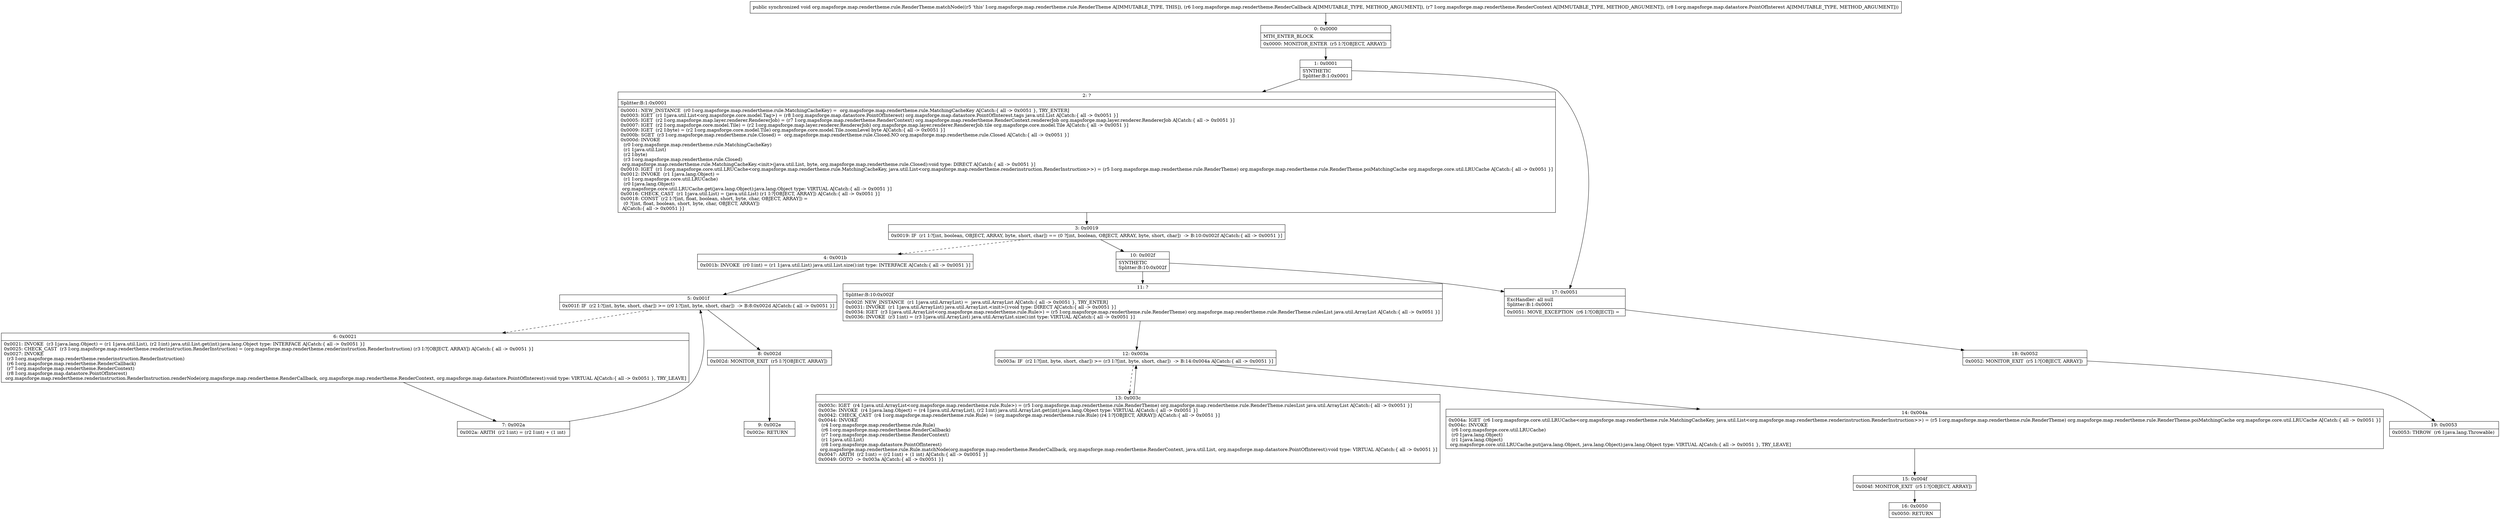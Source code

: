 digraph "CFG fororg.mapsforge.map.rendertheme.rule.RenderTheme.matchNode(Lorg\/mapsforge\/map\/rendertheme\/RenderCallback;Lorg\/mapsforge\/map\/rendertheme\/RenderContext;Lorg\/mapsforge\/map\/datastore\/PointOfInterest;)V" {
Node_0 [shape=record,label="{0\:\ 0x0000|MTH_ENTER_BLOCK\l|0x0000: MONITOR_ENTER  (r5 I:?[OBJECT, ARRAY]) \l}"];
Node_1 [shape=record,label="{1\:\ 0x0001|SYNTHETIC\lSplitter:B:1:0x0001\l}"];
Node_2 [shape=record,label="{2\:\ ?|Splitter:B:1:0x0001\l|0x0001: NEW_INSTANCE  (r0 I:org.mapsforge.map.rendertheme.rule.MatchingCacheKey) =  org.mapsforge.map.rendertheme.rule.MatchingCacheKey A[Catch:\{ all \-\> 0x0051 \}, TRY_ENTER]\l0x0003: IGET  (r1 I:java.util.List\<org.mapsforge.core.model.Tag\>) = (r8 I:org.mapsforge.map.datastore.PointOfInterest) org.mapsforge.map.datastore.PointOfInterest.tags java.util.List A[Catch:\{ all \-\> 0x0051 \}]\l0x0005: IGET  (r2 I:org.mapsforge.map.layer.renderer.RendererJob) = (r7 I:org.mapsforge.map.rendertheme.RenderContext) org.mapsforge.map.rendertheme.RenderContext.rendererJob org.mapsforge.map.layer.renderer.RendererJob A[Catch:\{ all \-\> 0x0051 \}]\l0x0007: IGET  (r2 I:org.mapsforge.core.model.Tile) = (r2 I:org.mapsforge.map.layer.renderer.RendererJob) org.mapsforge.map.layer.renderer.RendererJob.tile org.mapsforge.core.model.Tile A[Catch:\{ all \-\> 0x0051 \}]\l0x0009: IGET  (r2 I:byte) = (r2 I:org.mapsforge.core.model.Tile) org.mapsforge.core.model.Tile.zoomLevel byte A[Catch:\{ all \-\> 0x0051 \}]\l0x000b: SGET  (r3 I:org.mapsforge.map.rendertheme.rule.Closed) =  org.mapsforge.map.rendertheme.rule.Closed.NO org.mapsforge.map.rendertheme.rule.Closed A[Catch:\{ all \-\> 0x0051 \}]\l0x000d: INVOKE  \l  (r0 I:org.mapsforge.map.rendertheme.rule.MatchingCacheKey)\l  (r1 I:java.util.List)\l  (r2 I:byte)\l  (r3 I:org.mapsforge.map.rendertheme.rule.Closed)\l org.mapsforge.map.rendertheme.rule.MatchingCacheKey.\<init\>(java.util.List, byte, org.mapsforge.map.rendertheme.rule.Closed):void type: DIRECT A[Catch:\{ all \-\> 0x0051 \}]\l0x0010: IGET  (r1 I:org.mapsforge.core.util.LRUCache\<org.mapsforge.map.rendertheme.rule.MatchingCacheKey, java.util.List\<org.mapsforge.map.rendertheme.renderinstruction.RenderInstruction\>\>) = (r5 I:org.mapsforge.map.rendertheme.rule.RenderTheme) org.mapsforge.map.rendertheme.rule.RenderTheme.poiMatchingCache org.mapsforge.core.util.LRUCache A[Catch:\{ all \-\> 0x0051 \}]\l0x0012: INVOKE  (r1 I:java.lang.Object) = \l  (r1 I:org.mapsforge.core.util.LRUCache)\l  (r0 I:java.lang.Object)\l org.mapsforge.core.util.LRUCache.get(java.lang.Object):java.lang.Object type: VIRTUAL A[Catch:\{ all \-\> 0x0051 \}]\l0x0016: CHECK_CAST  (r1 I:java.util.List) = (java.util.List) (r1 I:?[OBJECT, ARRAY]) A[Catch:\{ all \-\> 0x0051 \}]\l0x0018: CONST  (r2 I:?[int, float, boolean, short, byte, char, OBJECT, ARRAY]) = \l  (0 ?[int, float, boolean, short, byte, char, OBJECT, ARRAY])\l A[Catch:\{ all \-\> 0x0051 \}]\l}"];
Node_3 [shape=record,label="{3\:\ 0x0019|0x0019: IF  (r1 I:?[int, boolean, OBJECT, ARRAY, byte, short, char]) == (0 ?[int, boolean, OBJECT, ARRAY, byte, short, char])  \-\> B:10:0x002f A[Catch:\{ all \-\> 0x0051 \}]\l}"];
Node_4 [shape=record,label="{4\:\ 0x001b|0x001b: INVOKE  (r0 I:int) = (r1 I:java.util.List) java.util.List.size():int type: INTERFACE A[Catch:\{ all \-\> 0x0051 \}]\l}"];
Node_5 [shape=record,label="{5\:\ 0x001f|0x001f: IF  (r2 I:?[int, byte, short, char]) \>= (r0 I:?[int, byte, short, char])  \-\> B:8:0x002d A[Catch:\{ all \-\> 0x0051 \}]\l}"];
Node_6 [shape=record,label="{6\:\ 0x0021|0x0021: INVOKE  (r3 I:java.lang.Object) = (r1 I:java.util.List), (r2 I:int) java.util.List.get(int):java.lang.Object type: INTERFACE A[Catch:\{ all \-\> 0x0051 \}]\l0x0025: CHECK_CAST  (r3 I:org.mapsforge.map.rendertheme.renderinstruction.RenderInstruction) = (org.mapsforge.map.rendertheme.renderinstruction.RenderInstruction) (r3 I:?[OBJECT, ARRAY]) A[Catch:\{ all \-\> 0x0051 \}]\l0x0027: INVOKE  \l  (r3 I:org.mapsforge.map.rendertheme.renderinstruction.RenderInstruction)\l  (r6 I:org.mapsforge.map.rendertheme.RenderCallback)\l  (r7 I:org.mapsforge.map.rendertheme.RenderContext)\l  (r8 I:org.mapsforge.map.datastore.PointOfInterest)\l org.mapsforge.map.rendertheme.renderinstruction.RenderInstruction.renderNode(org.mapsforge.map.rendertheme.RenderCallback, org.mapsforge.map.rendertheme.RenderContext, org.mapsforge.map.datastore.PointOfInterest):void type: VIRTUAL A[Catch:\{ all \-\> 0x0051 \}, TRY_LEAVE]\l}"];
Node_7 [shape=record,label="{7\:\ 0x002a|0x002a: ARITH  (r2 I:int) = (r2 I:int) + (1 int) \l}"];
Node_8 [shape=record,label="{8\:\ 0x002d|0x002d: MONITOR_EXIT  (r5 I:?[OBJECT, ARRAY]) \l}"];
Node_9 [shape=record,label="{9\:\ 0x002e|0x002e: RETURN   \l}"];
Node_10 [shape=record,label="{10\:\ 0x002f|SYNTHETIC\lSplitter:B:10:0x002f\l}"];
Node_11 [shape=record,label="{11\:\ ?|Splitter:B:10:0x002f\l|0x002f: NEW_INSTANCE  (r1 I:java.util.ArrayList) =  java.util.ArrayList A[Catch:\{ all \-\> 0x0051 \}, TRY_ENTER]\l0x0031: INVOKE  (r1 I:java.util.ArrayList) java.util.ArrayList.\<init\>():void type: DIRECT A[Catch:\{ all \-\> 0x0051 \}]\l0x0034: IGET  (r3 I:java.util.ArrayList\<org.mapsforge.map.rendertheme.rule.Rule\>) = (r5 I:org.mapsforge.map.rendertheme.rule.RenderTheme) org.mapsforge.map.rendertheme.rule.RenderTheme.rulesList java.util.ArrayList A[Catch:\{ all \-\> 0x0051 \}]\l0x0036: INVOKE  (r3 I:int) = (r3 I:java.util.ArrayList) java.util.ArrayList.size():int type: VIRTUAL A[Catch:\{ all \-\> 0x0051 \}]\l}"];
Node_12 [shape=record,label="{12\:\ 0x003a|0x003a: IF  (r2 I:?[int, byte, short, char]) \>= (r3 I:?[int, byte, short, char])  \-\> B:14:0x004a A[Catch:\{ all \-\> 0x0051 \}]\l}"];
Node_13 [shape=record,label="{13\:\ 0x003c|0x003c: IGET  (r4 I:java.util.ArrayList\<org.mapsforge.map.rendertheme.rule.Rule\>) = (r5 I:org.mapsforge.map.rendertheme.rule.RenderTheme) org.mapsforge.map.rendertheme.rule.RenderTheme.rulesList java.util.ArrayList A[Catch:\{ all \-\> 0x0051 \}]\l0x003e: INVOKE  (r4 I:java.lang.Object) = (r4 I:java.util.ArrayList), (r2 I:int) java.util.ArrayList.get(int):java.lang.Object type: VIRTUAL A[Catch:\{ all \-\> 0x0051 \}]\l0x0042: CHECK_CAST  (r4 I:org.mapsforge.map.rendertheme.rule.Rule) = (org.mapsforge.map.rendertheme.rule.Rule) (r4 I:?[OBJECT, ARRAY]) A[Catch:\{ all \-\> 0x0051 \}]\l0x0044: INVOKE  \l  (r4 I:org.mapsforge.map.rendertheme.rule.Rule)\l  (r6 I:org.mapsforge.map.rendertheme.RenderCallback)\l  (r7 I:org.mapsforge.map.rendertheme.RenderContext)\l  (r1 I:java.util.List)\l  (r8 I:org.mapsforge.map.datastore.PointOfInterest)\l org.mapsforge.map.rendertheme.rule.Rule.matchNode(org.mapsforge.map.rendertheme.RenderCallback, org.mapsforge.map.rendertheme.RenderContext, java.util.List, org.mapsforge.map.datastore.PointOfInterest):void type: VIRTUAL A[Catch:\{ all \-\> 0x0051 \}]\l0x0047: ARITH  (r2 I:int) = (r2 I:int) + (1 int) A[Catch:\{ all \-\> 0x0051 \}]\l0x0049: GOTO  \-\> 0x003a A[Catch:\{ all \-\> 0x0051 \}]\l}"];
Node_14 [shape=record,label="{14\:\ 0x004a|0x004a: IGET  (r6 I:org.mapsforge.core.util.LRUCache\<org.mapsforge.map.rendertheme.rule.MatchingCacheKey, java.util.List\<org.mapsforge.map.rendertheme.renderinstruction.RenderInstruction\>\>) = (r5 I:org.mapsforge.map.rendertheme.rule.RenderTheme) org.mapsforge.map.rendertheme.rule.RenderTheme.poiMatchingCache org.mapsforge.core.util.LRUCache A[Catch:\{ all \-\> 0x0051 \}]\l0x004c: INVOKE  \l  (r6 I:org.mapsforge.core.util.LRUCache)\l  (r0 I:java.lang.Object)\l  (r1 I:java.lang.Object)\l org.mapsforge.core.util.LRUCache.put(java.lang.Object, java.lang.Object):java.lang.Object type: VIRTUAL A[Catch:\{ all \-\> 0x0051 \}, TRY_LEAVE]\l}"];
Node_15 [shape=record,label="{15\:\ 0x004f|0x004f: MONITOR_EXIT  (r5 I:?[OBJECT, ARRAY]) \l}"];
Node_16 [shape=record,label="{16\:\ 0x0050|0x0050: RETURN   \l}"];
Node_17 [shape=record,label="{17\:\ 0x0051|ExcHandler: all null\lSplitter:B:1:0x0001\l|0x0051: MOVE_EXCEPTION  (r6 I:?[OBJECT]) =  \l}"];
Node_18 [shape=record,label="{18\:\ 0x0052|0x0052: MONITOR_EXIT  (r5 I:?[OBJECT, ARRAY]) \l}"];
Node_19 [shape=record,label="{19\:\ 0x0053|0x0053: THROW  (r6 I:java.lang.Throwable) \l}"];
MethodNode[shape=record,label="{public synchronized void org.mapsforge.map.rendertheme.rule.RenderTheme.matchNode((r5 'this' I:org.mapsforge.map.rendertheme.rule.RenderTheme A[IMMUTABLE_TYPE, THIS]), (r6 I:org.mapsforge.map.rendertheme.RenderCallback A[IMMUTABLE_TYPE, METHOD_ARGUMENT]), (r7 I:org.mapsforge.map.rendertheme.RenderContext A[IMMUTABLE_TYPE, METHOD_ARGUMENT]), (r8 I:org.mapsforge.map.datastore.PointOfInterest A[IMMUTABLE_TYPE, METHOD_ARGUMENT])) }"];
MethodNode -> Node_0;
Node_0 -> Node_1;
Node_1 -> Node_2;
Node_1 -> Node_17;
Node_2 -> Node_3;
Node_3 -> Node_4[style=dashed];
Node_3 -> Node_10;
Node_4 -> Node_5;
Node_5 -> Node_6[style=dashed];
Node_5 -> Node_8;
Node_6 -> Node_7;
Node_7 -> Node_5;
Node_8 -> Node_9;
Node_10 -> Node_11;
Node_10 -> Node_17;
Node_11 -> Node_12;
Node_12 -> Node_13[style=dashed];
Node_12 -> Node_14;
Node_13 -> Node_12;
Node_14 -> Node_15;
Node_15 -> Node_16;
Node_17 -> Node_18;
Node_18 -> Node_19;
}

